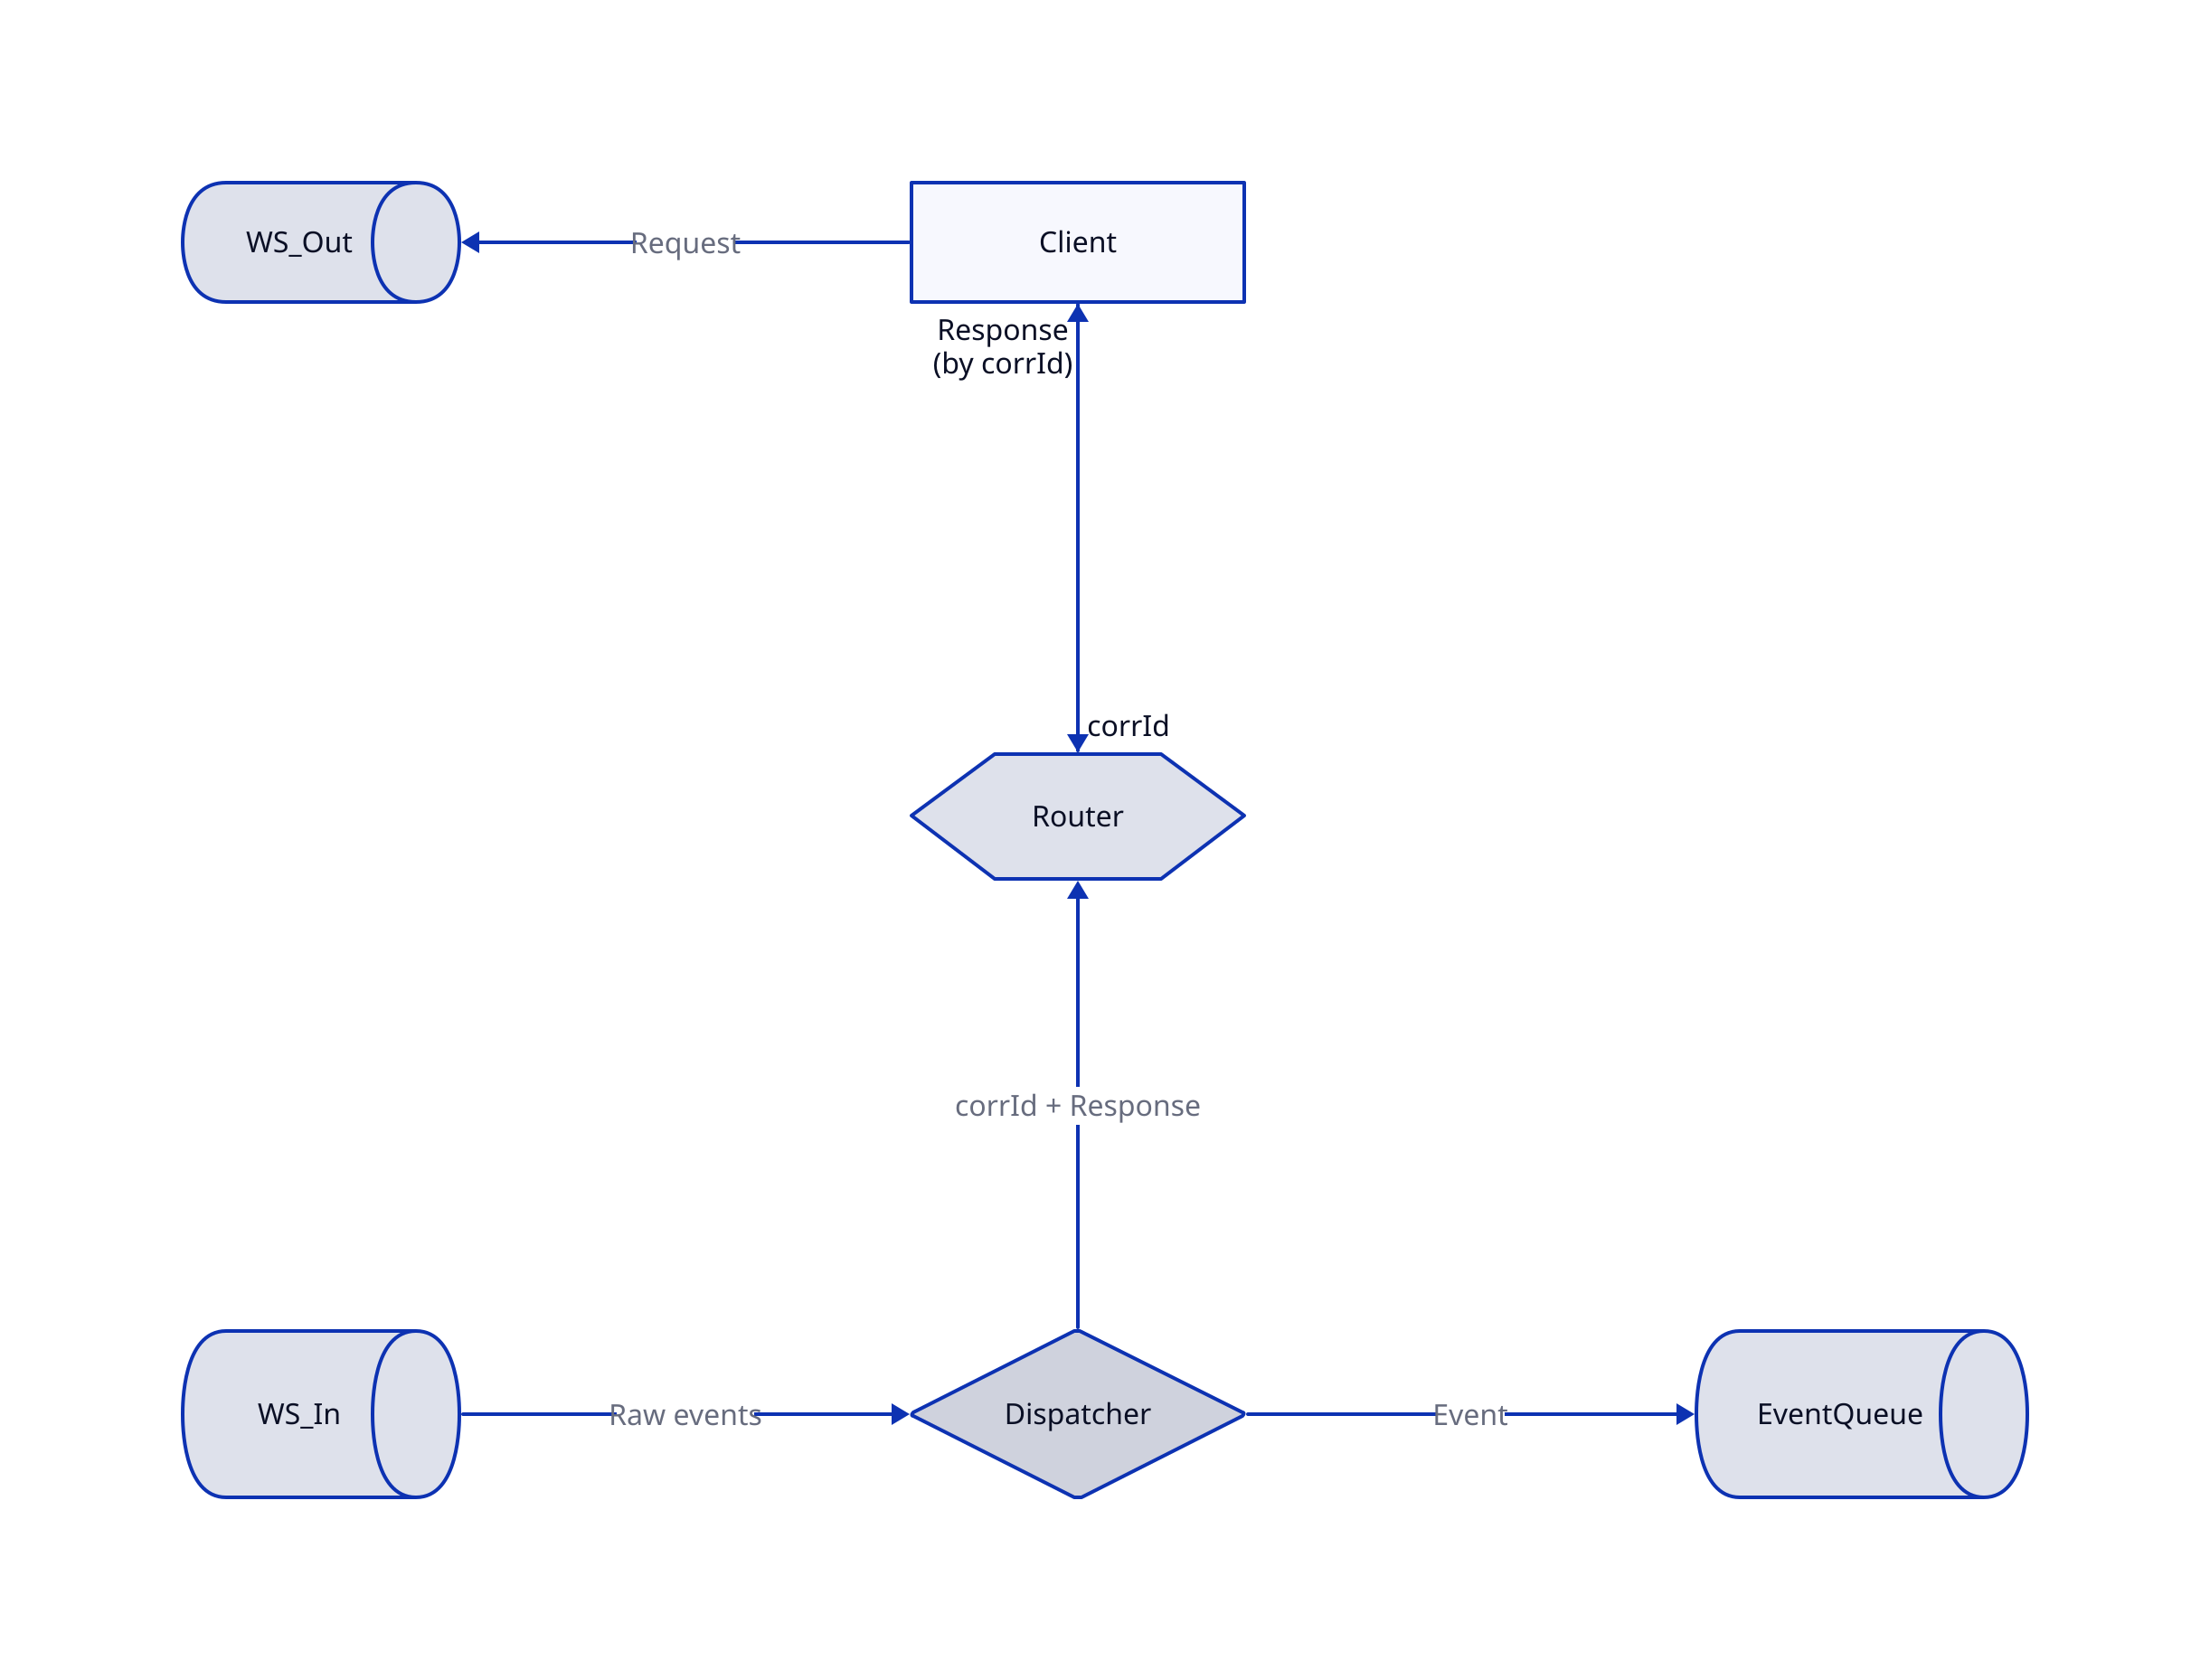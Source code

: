 vars: {
  d2-config: {
    layout-engine: elk
  }
}

classes: {
  invisible: {
    style.opacity: 0
    label: a
  }
}

grid-rows: 3
grid-columns: 3
grid-gap: 250

WS_Out.shape: queue
Client -> WS_Out: Request
pad13.class: invisible

pad21.class: invisible
Router.shape: hexagon
pad23.class: invisible

WS_In.shape: queue
Dispatcher.shape: diamond
EventQueue.shape: queue

WS_In -> Dispatcher: Raw events
Dispatcher -> EventQueue: Event

Router -> Client: {
  target-arrowhead.label: Response\n(by corrId)
}

Client -> Router: {
  target-arrowhead.label: corrId
}

Dispatcher -> Router: corrId + Response
